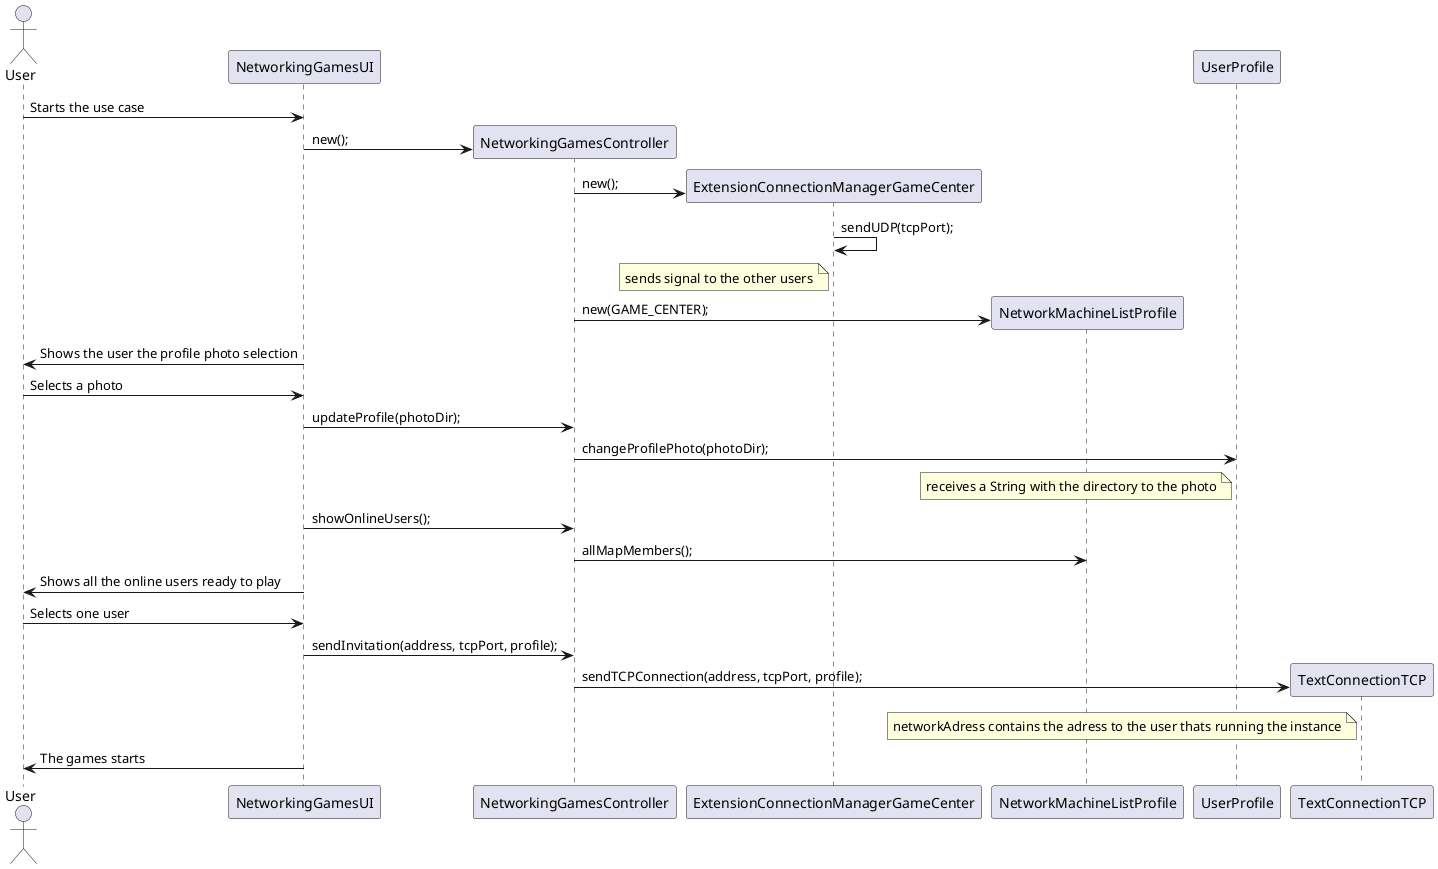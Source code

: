 @startuml IPC08.1_UDP_machineList_update.png
   skinparam handwritten false
   skinparam monochrome false
   skinparam packageStyle rect
   skinparam defaultFontName FG Virgil
   skinparam shadowing false

actor User
participant NetworkingGamesUI

User->NetworkingGamesUI: Starts the use case
create NetworkingGamesController
NetworkingGamesUI->NetworkingGamesController: new();
create ExtensionConnectionManagerGameCenter
NetworkingGamesController->ExtensionConnectionManagerGameCenter: new();
ExtensionConnectionManagerGameCenter->ExtensionConnectionManagerGameCenter: sendUDP(tcpPort);
note left of ExtensionConnectionManagerGameCenter
    sends signal to the other users
end note
create NetworkMachineListProfile
NetworkingGamesController->NetworkMachineListProfile: new(GAME_CENTER);
NetworkingGamesUI->User: Shows the user the profile photo selection
User->NetworkingGamesUI: Selects a photo
NetworkingGamesUI->NetworkingGamesController: updateProfile(photoDir);
NetworkingGamesController->UserProfile: changeProfilePhoto(photoDir);
note left of UserProfile
    receives a String with the directory to the photo
end note
NetworkingGamesUI->NetworkingGamesController: showOnlineUsers();
NetworkingGamesController->NetworkMachineListProfile: allMapMembers();
NetworkingGamesUI->User: Shows all the online users ready to play
User->NetworkingGamesUI: Selects one user
NetworkingGamesUI->NetworkingGamesController: sendInvitation(address, tcpPort, profile);
create TextConnectionTCP
NetworkingGamesController->TextConnectionTCP: sendTCPConnection(address, tcpPort, profile);
note left of TextConnectionTCP
    networkAdress contains the adress to the user thats running the instance
end note
NetworkingGamesUI->User: The games starts
@enduml